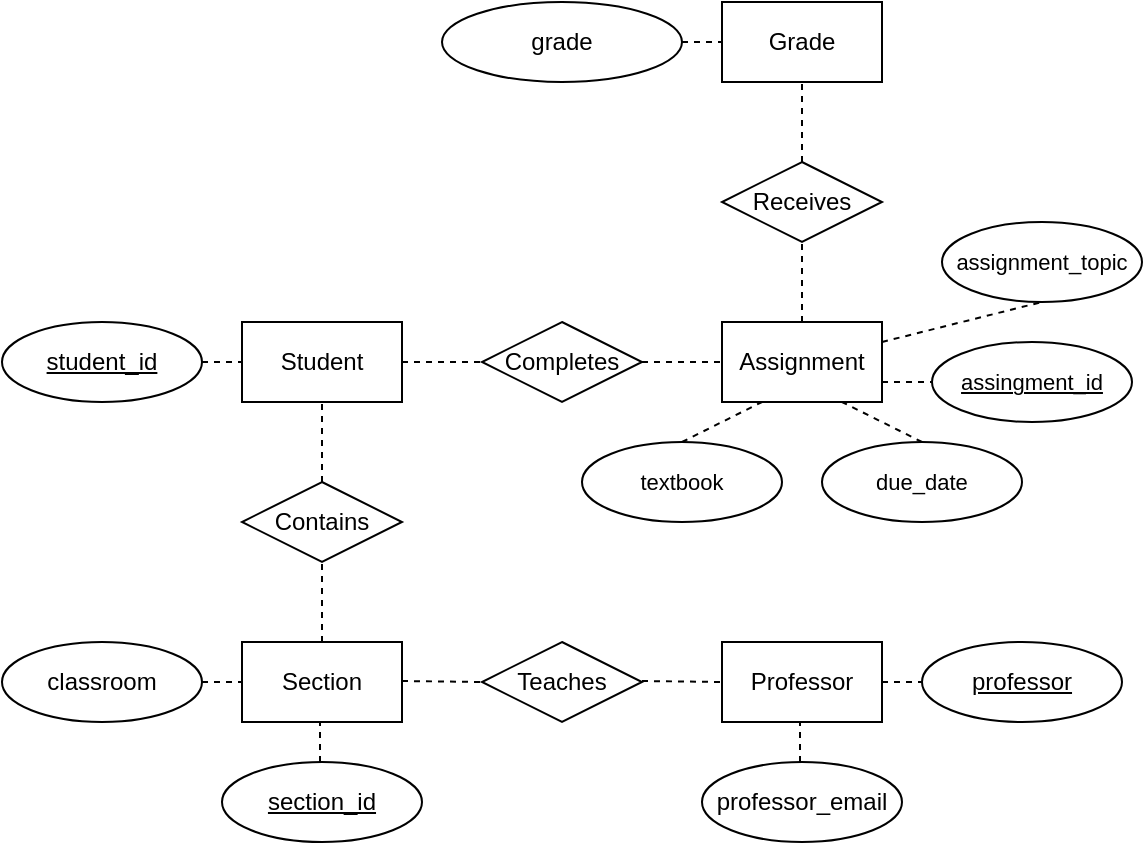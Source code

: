 <mxfile version="14.4.9" type="github">
  <diagram id="R2lEEEUBdFMjLlhIrx00" name="Page-1">
    <mxGraphModel dx="2272" dy="794" grid="1" gridSize="10" guides="1" tooltips="1" connect="1" arrows="1" fold="1" page="1" pageScale="1" pageWidth="850" pageHeight="1100" math="0" shadow="0" extFonts="Permanent Marker^https://fonts.googleapis.com/css?family=Permanent+Marker">
      <root>
        <mxCell id="0" />
        <mxCell id="1" parent="0" />
        <mxCell id="hJNDojN0ychA5ztkHpkA-1" value="Professor" style="rounded=0;whiteSpace=wrap;html=1;" vertex="1" parent="1">
          <mxGeometry x="320" y="560" width="80" height="40" as="geometry" />
        </mxCell>
        <mxCell id="hJNDojN0ychA5ztkHpkA-2" value="Section" style="rounded=0;whiteSpace=wrap;html=1;" vertex="1" parent="1">
          <mxGeometry x="80" y="560" width="80" height="40" as="geometry" />
        </mxCell>
        <mxCell id="hJNDojN0ychA5ztkHpkA-3" value="Assignment" style="rounded=0;whiteSpace=wrap;html=1;" vertex="1" parent="1">
          <mxGeometry x="320" y="400" width="80" height="40" as="geometry" />
        </mxCell>
        <mxCell id="hJNDojN0ychA5ztkHpkA-4" value="Student" style="rounded=0;whiteSpace=wrap;html=1;" vertex="1" parent="1">
          <mxGeometry x="80" y="400" width="80" height="40" as="geometry" />
        </mxCell>
        <mxCell id="hJNDojN0ychA5ztkHpkA-6" value="Grade" style="rounded=0;whiteSpace=wrap;html=1;" vertex="1" parent="1">
          <mxGeometry x="320" y="240" width="80" height="40" as="geometry" />
        </mxCell>
        <mxCell id="hJNDojN0ychA5ztkHpkA-7" value="Teaches" style="rhombus;whiteSpace=wrap;html=1;" vertex="1" parent="1">
          <mxGeometry x="200" y="560" width="80" height="40" as="geometry" />
        </mxCell>
        <mxCell id="hJNDojN0ychA5ztkHpkA-8" value="Contains" style="rhombus;whiteSpace=wrap;html=1;" vertex="1" parent="1">
          <mxGeometry x="80" y="480" width="80" height="40" as="geometry" />
        </mxCell>
        <mxCell id="hJNDojN0ychA5ztkHpkA-9" value="Completes" style="rhombus;whiteSpace=wrap;html=1;" vertex="1" parent="1">
          <mxGeometry x="200" y="400" width="80" height="40" as="geometry" />
        </mxCell>
        <mxCell id="hJNDojN0ychA5ztkHpkA-10" value="Receives" style="rhombus;whiteSpace=wrap;html=1;" vertex="1" parent="1">
          <mxGeometry x="320" y="320" width="80" height="40" as="geometry" />
        </mxCell>
        <mxCell id="hJNDojN0ychA5ztkHpkA-11" value="&lt;font style=&quot;font-size: 11px&quot;&gt;&lt;u&gt;assingment_id&lt;/u&gt;&lt;/font&gt;" style="ellipse;whiteSpace=wrap;html=1;" vertex="1" parent="1">
          <mxGeometry x="425" y="410" width="100" height="40" as="geometry" />
        </mxCell>
        <mxCell id="hJNDojN0ychA5ztkHpkA-12" value="&lt;font style=&quot;font-size: 11px&quot;&gt;assignment_topic&lt;/font&gt;" style="ellipse;whiteSpace=wrap;html=1;" vertex="1" parent="1">
          <mxGeometry x="430" y="350" width="100" height="40" as="geometry" />
        </mxCell>
        <mxCell id="hJNDojN0ychA5ztkHpkA-13" value="&lt;font style=&quot;font-size: 11px&quot;&gt;textbook&lt;/font&gt;" style="ellipse;whiteSpace=wrap;html=1;" vertex="1" parent="1">
          <mxGeometry x="250" y="460" width="100" height="40" as="geometry" />
        </mxCell>
        <mxCell id="hJNDojN0ychA5ztkHpkA-14" value="&lt;font style=&quot;font-size: 11px&quot;&gt;due_date&lt;/font&gt;" style="ellipse;whiteSpace=wrap;html=1;" vertex="1" parent="1">
          <mxGeometry x="370" y="460" width="100" height="40" as="geometry" />
        </mxCell>
        <mxCell id="hJNDojN0ychA5ztkHpkA-15" value="&lt;u&gt;student_id&lt;/u&gt;" style="ellipse;whiteSpace=wrap;html=1;" vertex="1" parent="1">
          <mxGeometry x="-40" y="400" width="100" height="40" as="geometry" />
        </mxCell>
        <mxCell id="hJNDojN0ychA5ztkHpkA-16" value="&lt;u&gt;section_id&lt;/u&gt;" style="ellipse;whiteSpace=wrap;html=1;" vertex="1" parent="1">
          <mxGeometry x="70" y="620" width="100" height="40" as="geometry" />
        </mxCell>
        <mxCell id="hJNDojN0ychA5ztkHpkA-17" value="professor_email" style="ellipse;whiteSpace=wrap;html=1;" vertex="1" parent="1">
          <mxGeometry x="310" y="620" width="100" height="40" as="geometry" />
        </mxCell>
        <mxCell id="hJNDojN0ychA5ztkHpkA-18" value="classroom" style="ellipse;whiteSpace=wrap;html=1;" vertex="1" parent="1">
          <mxGeometry x="-40" y="560" width="100" height="40" as="geometry" />
        </mxCell>
        <mxCell id="hJNDojN0ychA5ztkHpkA-21" value="" style="endArrow=none;dashed=1;html=1;" edge="1" parent="1">
          <mxGeometry width="50" height="50" relative="1" as="geometry">
            <mxPoint x="119" y="620" as="sourcePoint" />
            <mxPoint x="119" y="600" as="targetPoint" />
          </mxGeometry>
        </mxCell>
        <mxCell id="hJNDojN0ychA5ztkHpkA-24" value="" style="endArrow=none;dashed=1;html=1;" edge="1" parent="1">
          <mxGeometry width="50" height="50" relative="1" as="geometry">
            <mxPoint x="280" y="579.5" as="sourcePoint" />
            <mxPoint x="320" y="580" as="targetPoint" />
          </mxGeometry>
        </mxCell>
        <mxCell id="hJNDojN0ychA5ztkHpkA-25" value="" style="endArrow=none;dashed=1;html=1;" edge="1" parent="1">
          <mxGeometry width="50" height="50" relative="1" as="geometry">
            <mxPoint x="160" y="579.5" as="sourcePoint" />
            <mxPoint x="200" y="580" as="targetPoint" />
          </mxGeometry>
        </mxCell>
        <mxCell id="hJNDojN0ychA5ztkHpkA-26" value="" style="endArrow=none;dashed=1;html=1;entryX=0.5;entryY=1;entryDx=0;entryDy=0;" edge="1" parent="1" target="hJNDojN0ychA5ztkHpkA-4">
          <mxGeometry width="50" height="50" relative="1" as="geometry">
            <mxPoint x="120" y="480" as="sourcePoint" />
            <mxPoint x="170" y="430" as="targetPoint" />
          </mxGeometry>
        </mxCell>
        <mxCell id="hJNDojN0ychA5ztkHpkA-27" value="" style="endArrow=none;dashed=1;html=1;entryX=0;entryY=0.5;entryDx=0;entryDy=0;" edge="1" parent="1" target="hJNDojN0ychA5ztkHpkA-2">
          <mxGeometry width="50" height="50" relative="1" as="geometry">
            <mxPoint x="60" y="580" as="sourcePoint" />
            <mxPoint x="90" y="550" as="targetPoint" />
          </mxGeometry>
        </mxCell>
        <mxCell id="hJNDojN0ychA5ztkHpkA-28" value="" style="endArrow=none;dashed=1;html=1;entryX=0.5;entryY=1;entryDx=0;entryDy=0;" edge="1" parent="1" target="hJNDojN0ychA5ztkHpkA-8">
          <mxGeometry width="50" height="50" relative="1" as="geometry">
            <mxPoint x="120" y="560" as="sourcePoint" />
            <mxPoint x="170" y="510" as="targetPoint" />
          </mxGeometry>
        </mxCell>
        <mxCell id="hJNDojN0ychA5ztkHpkA-30" value="" style="endArrow=none;dashed=1;html=1;entryX=0;entryY=0.5;entryDx=0;entryDy=0;" edge="1" parent="1">
          <mxGeometry width="50" height="50" relative="1" as="geometry">
            <mxPoint x="60" y="420" as="sourcePoint" />
            <mxPoint x="80" y="420" as="targetPoint" />
          </mxGeometry>
        </mxCell>
        <mxCell id="hJNDojN0ychA5ztkHpkA-31" value="" style="endArrow=none;dashed=1;html=1;" edge="1" parent="1">
          <mxGeometry width="50" height="50" relative="1" as="geometry">
            <mxPoint x="359" y="620" as="sourcePoint" />
            <mxPoint x="359" y="600" as="targetPoint" />
          </mxGeometry>
        </mxCell>
        <mxCell id="hJNDojN0ychA5ztkHpkA-32" value="" style="endArrow=none;dashed=1;html=1;entryX=0;entryY=0.5;entryDx=0;entryDy=0;" edge="1" parent="1" target="hJNDojN0ychA5ztkHpkA-9">
          <mxGeometry width="50" height="50" relative="1" as="geometry">
            <mxPoint x="160" y="420" as="sourcePoint" />
            <mxPoint x="210" y="370" as="targetPoint" />
          </mxGeometry>
        </mxCell>
        <mxCell id="hJNDojN0ychA5ztkHpkA-33" value="" style="endArrow=none;dashed=1;html=1;entryX=0;entryY=0.5;entryDx=0;entryDy=0;" edge="1" parent="1" target="hJNDojN0ychA5ztkHpkA-3">
          <mxGeometry width="50" height="50" relative="1" as="geometry">
            <mxPoint x="280" y="420" as="sourcePoint" />
            <mxPoint x="300" y="370" as="targetPoint" />
          </mxGeometry>
        </mxCell>
        <mxCell id="hJNDojN0ychA5ztkHpkA-34" value="" style="endArrow=none;dashed=1;html=1;entryX=0.25;entryY=1;entryDx=0;entryDy=0;" edge="1" parent="1" target="hJNDojN0ychA5ztkHpkA-3">
          <mxGeometry width="50" height="50" relative="1" as="geometry">
            <mxPoint x="300" y="460" as="sourcePoint" />
            <mxPoint x="330" y="410" as="targetPoint" />
          </mxGeometry>
        </mxCell>
        <mxCell id="hJNDojN0ychA5ztkHpkA-35" value="" style="endArrow=none;dashed=1;html=1;entryX=0.5;entryY=1;entryDx=0;entryDy=0;" edge="1" parent="1" target="hJNDojN0ychA5ztkHpkA-10">
          <mxGeometry width="50" height="50" relative="1" as="geometry">
            <mxPoint x="360" y="400" as="sourcePoint" />
            <mxPoint x="410" y="350" as="targetPoint" />
          </mxGeometry>
        </mxCell>
        <mxCell id="hJNDojN0ychA5ztkHpkA-36" value="" style="endArrow=none;dashed=1;html=1;entryX=0.5;entryY=1;entryDx=0;entryDy=0;" edge="1" parent="1" target="hJNDojN0ychA5ztkHpkA-6">
          <mxGeometry width="50" height="50" relative="1" as="geometry">
            <mxPoint x="360" y="320" as="sourcePoint" />
            <mxPoint x="400" y="270" as="targetPoint" />
          </mxGeometry>
        </mxCell>
        <mxCell id="hJNDojN0ychA5ztkHpkA-38" value="" style="endArrow=none;dashed=1;html=1;entryX=0.75;entryY=1;entryDx=0;entryDy=0;" edge="1" parent="1" target="hJNDojN0ychA5ztkHpkA-3">
          <mxGeometry width="50" height="50" relative="1" as="geometry">
            <mxPoint x="420" y="460" as="sourcePoint" />
            <mxPoint x="470" y="410" as="targetPoint" />
          </mxGeometry>
        </mxCell>
        <mxCell id="hJNDojN0ychA5ztkHpkA-39" value="" style="endArrow=none;dashed=1;html=1;entryX=0;entryY=0.5;entryDx=0;entryDy=0;exitX=1;exitY=0.75;exitDx=0;exitDy=0;" edge="1" parent="1" source="hJNDojN0ychA5ztkHpkA-3" target="hJNDojN0ychA5ztkHpkA-11">
          <mxGeometry width="50" height="50" relative="1" as="geometry">
            <mxPoint x="400" y="430" as="sourcePoint" />
            <mxPoint x="390" y="380" as="targetPoint" />
          </mxGeometry>
        </mxCell>
        <mxCell id="hJNDojN0ychA5ztkHpkA-40" value="" style="endArrow=none;dashed=1;html=1;exitX=1;exitY=0.25;exitDx=0;exitDy=0;" edge="1" parent="1" source="hJNDojN0ychA5ztkHpkA-3">
          <mxGeometry width="50" height="50" relative="1" as="geometry">
            <mxPoint x="430" y="440" as="sourcePoint" />
            <mxPoint x="480" y="390" as="targetPoint" />
          </mxGeometry>
        </mxCell>
        <mxCell id="hJNDojN0ychA5ztkHpkA-41" value="&lt;u&gt;professor&lt;/u&gt;" style="ellipse;whiteSpace=wrap;html=1;" vertex="1" parent="1">
          <mxGeometry x="420" y="560" width="100" height="40" as="geometry" />
        </mxCell>
        <mxCell id="hJNDojN0ychA5ztkHpkA-42" value="" style="endArrow=none;dashed=1;html=1;entryX=0;entryY=0.5;entryDx=0;entryDy=0;" edge="1" parent="1" target="hJNDojN0ychA5ztkHpkA-41">
          <mxGeometry width="50" height="50" relative="1" as="geometry">
            <mxPoint x="400" y="580" as="sourcePoint" />
            <mxPoint x="450" y="530" as="targetPoint" />
          </mxGeometry>
        </mxCell>
        <mxCell id="hJNDojN0ychA5ztkHpkA-43" value="grade" style="ellipse;whiteSpace=wrap;html=1;" vertex="1" parent="1">
          <mxGeometry x="180" y="240" width="120" height="40" as="geometry" />
        </mxCell>
        <mxCell id="hJNDojN0ychA5ztkHpkA-44" value="" style="endArrow=none;dashed=1;html=1;exitX=1;exitY=0.5;exitDx=0;exitDy=0;" edge="1" parent="1" source="hJNDojN0ychA5ztkHpkA-43">
          <mxGeometry width="50" height="50" relative="1" as="geometry">
            <mxPoint x="270" y="310" as="sourcePoint" />
            <mxPoint x="320" y="260" as="targetPoint" />
          </mxGeometry>
        </mxCell>
      </root>
    </mxGraphModel>
  </diagram>
</mxfile>
